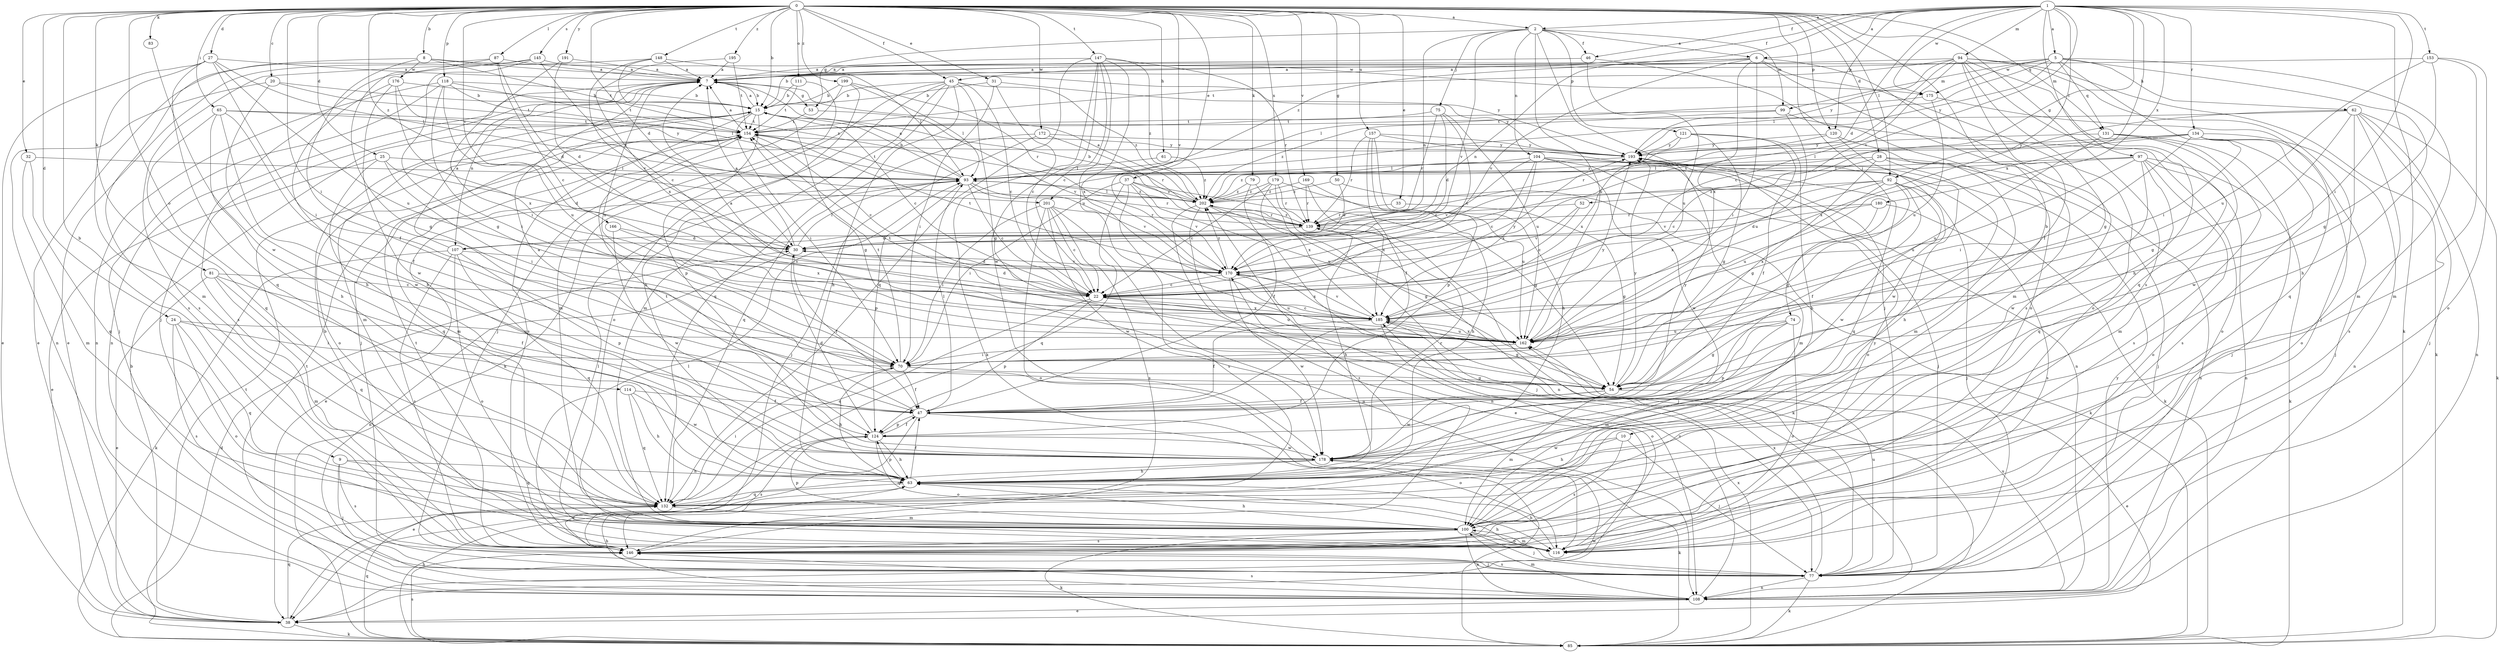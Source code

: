 strict digraph  {
0;
1;
2;
5;
6;
7;
8;
9;
10;
15;
20;
22;
24;
25;
27;
28;
30;
31;
32;
33;
37;
38;
45;
46;
47;
50;
52;
53;
54;
61;
62;
63;
65;
70;
74;
75;
77;
79;
81;
83;
85;
87;
92;
93;
94;
97;
99;
100;
104;
107;
108;
111;
114;
116;
118;
120;
121;
124;
131;
132;
134;
139;
145;
146;
147;
148;
153;
154;
157;
162;
166;
169;
170;
172;
175;
176;
178;
179;
180;
185;
191;
193;
195;
199;
201;
202;
0 -> 2  [label=a];
0 -> 8  [label=b];
0 -> 9  [label=b];
0 -> 10  [label=b];
0 -> 15  [label=b];
0 -> 20  [label=c];
0 -> 24  [label=d];
0 -> 25  [label=d];
0 -> 27  [label=d];
0 -> 28  [label=d];
0 -> 30  [label=d];
0 -> 31  [label=e];
0 -> 32  [label=e];
0 -> 33  [label=e];
0 -> 37  [label=e];
0 -> 45  [label=f];
0 -> 50  [label=g];
0 -> 61  [label=h];
0 -> 65  [label=i];
0 -> 70  [label=i];
0 -> 74  [label=j];
0 -> 79  [label=k];
0 -> 81  [label=k];
0 -> 83  [label=k];
0 -> 87  [label=l];
0 -> 92  [label=l];
0 -> 111  [label=o];
0 -> 114  [label=o];
0 -> 118  [label=p];
0 -> 120  [label=p];
0 -> 131  [label=q];
0 -> 145  [label=s];
0 -> 146  [label=s];
0 -> 147  [label=t];
0 -> 148  [label=t];
0 -> 157  [label=u];
0 -> 166  [label=v];
0 -> 169  [label=v];
0 -> 170  [label=v];
0 -> 172  [label=w];
0 -> 179  [label=x];
0 -> 191  [label=y];
0 -> 195  [label=z];
0 -> 199  [label=z];
0 -> 201  [label=z];
1 -> 2  [label=a];
1 -> 5  [label=a];
1 -> 6  [label=a];
1 -> 30  [label=d];
1 -> 45  [label=f];
1 -> 46  [label=f];
1 -> 52  [label=g];
1 -> 70  [label=i];
1 -> 85  [label=k];
1 -> 92  [label=l];
1 -> 94  [label=m];
1 -> 97  [label=m];
1 -> 120  [label=p];
1 -> 134  [label=r];
1 -> 153  [label=t];
1 -> 170  [label=v];
1 -> 175  [label=w];
1 -> 180  [label=x];
1 -> 185  [label=x];
1 -> 201  [label=z];
2 -> 6  [label=a];
2 -> 46  [label=f];
2 -> 53  [label=g];
2 -> 75  [label=j];
2 -> 77  [label=j];
2 -> 99  [label=m];
2 -> 104  [label=n];
2 -> 107  [label=n];
2 -> 121  [label=p];
2 -> 162  [label=u];
2 -> 170  [label=v];
5 -> 7  [label=a];
5 -> 62  [label=h];
5 -> 63  [label=h];
5 -> 70  [label=i];
5 -> 93  [label=l];
5 -> 99  [label=m];
5 -> 100  [label=m];
5 -> 131  [label=q];
5 -> 175  [label=w];
5 -> 193  [label=y];
6 -> 7  [label=a];
6 -> 15  [label=b];
6 -> 70  [label=i];
6 -> 100  [label=m];
6 -> 107  [label=n];
6 -> 116  [label=o];
6 -> 146  [label=s];
6 -> 170  [label=v];
6 -> 185  [label=x];
7 -> 15  [label=b];
7 -> 53  [label=g];
7 -> 107  [label=n];
7 -> 108  [label=n];
7 -> 146  [label=s];
7 -> 162  [label=u];
8 -> 47  [label=f];
8 -> 146  [label=s];
8 -> 154  [label=t];
8 -> 175  [label=w];
8 -> 176  [label=w];
8 -> 193  [label=y];
9 -> 63  [label=h];
9 -> 77  [label=j];
9 -> 132  [label=q];
9 -> 146  [label=s];
10 -> 63  [label=h];
10 -> 77  [label=j];
10 -> 146  [label=s];
10 -> 178  [label=w];
15 -> 7  [label=a];
15 -> 22  [label=c];
15 -> 54  [label=g];
15 -> 70  [label=i];
15 -> 77  [label=j];
15 -> 100  [label=m];
15 -> 124  [label=p];
15 -> 146  [label=s];
15 -> 154  [label=t];
20 -> 15  [label=b];
20 -> 63  [label=h];
20 -> 108  [label=n];
20 -> 154  [label=t];
22 -> 30  [label=d];
22 -> 124  [label=p];
22 -> 132  [label=q];
22 -> 162  [label=u];
22 -> 185  [label=x];
22 -> 193  [label=y];
24 -> 70  [label=i];
24 -> 116  [label=o];
24 -> 132  [label=q];
24 -> 146  [label=s];
24 -> 162  [label=u];
25 -> 30  [label=d];
25 -> 38  [label=e];
25 -> 70  [label=i];
25 -> 93  [label=l];
25 -> 132  [label=q];
27 -> 7  [label=a];
27 -> 38  [label=e];
27 -> 70  [label=i];
27 -> 93  [label=l];
27 -> 100  [label=m];
27 -> 132  [label=q];
27 -> 162  [label=u];
28 -> 22  [label=c];
28 -> 54  [label=g];
28 -> 63  [label=h];
28 -> 77  [label=j];
28 -> 93  [label=l];
28 -> 108  [label=n];
30 -> 7  [label=a];
30 -> 47  [label=f];
30 -> 93  [label=l];
30 -> 108  [label=n];
30 -> 170  [label=v];
31 -> 15  [label=b];
31 -> 22  [label=c];
31 -> 70  [label=i];
31 -> 193  [label=y];
32 -> 93  [label=l];
32 -> 100  [label=m];
32 -> 132  [label=q];
33 -> 54  [label=g];
33 -> 139  [label=r];
37 -> 54  [label=g];
37 -> 70  [label=i];
37 -> 132  [label=q];
37 -> 146  [label=s];
37 -> 162  [label=u];
37 -> 170  [label=v];
37 -> 202  [label=z];
38 -> 15  [label=b];
38 -> 85  [label=k];
38 -> 132  [label=q];
38 -> 178  [label=w];
45 -> 15  [label=b];
45 -> 22  [label=c];
45 -> 54  [label=g];
45 -> 63  [label=h];
45 -> 85  [label=k];
45 -> 100  [label=m];
45 -> 116  [label=o];
45 -> 132  [label=q];
45 -> 202  [label=z];
46 -> 7  [label=a];
46 -> 116  [label=o];
46 -> 162  [label=u];
47 -> 7  [label=a];
47 -> 38  [label=e];
47 -> 93  [label=l];
47 -> 116  [label=o];
47 -> 124  [label=p];
47 -> 193  [label=y];
50 -> 30  [label=d];
50 -> 85  [label=k];
50 -> 202  [label=z];
52 -> 22  [label=c];
52 -> 139  [label=r];
52 -> 170  [label=v];
53 -> 154  [label=t];
53 -> 170  [label=v];
54 -> 38  [label=e];
54 -> 47  [label=f];
54 -> 100  [label=m];
54 -> 178  [label=w];
54 -> 193  [label=y];
61 -> 93  [label=l];
61 -> 202  [label=z];
62 -> 54  [label=g];
62 -> 77  [label=j];
62 -> 85  [label=k];
62 -> 108  [label=n];
62 -> 146  [label=s];
62 -> 154  [label=t];
62 -> 178  [label=w];
62 -> 185  [label=x];
63 -> 47  [label=f];
63 -> 124  [label=p];
63 -> 132  [label=q];
65 -> 47  [label=f];
65 -> 63  [label=h];
65 -> 132  [label=q];
65 -> 154  [label=t];
65 -> 178  [label=w];
65 -> 193  [label=y];
70 -> 47  [label=f];
70 -> 54  [label=g];
70 -> 63  [label=h];
70 -> 154  [label=t];
74 -> 54  [label=g];
74 -> 100  [label=m];
74 -> 116  [label=o];
74 -> 124  [label=p];
74 -> 162  [label=u];
75 -> 22  [label=c];
75 -> 30  [label=d];
75 -> 139  [label=r];
75 -> 154  [label=t];
75 -> 162  [label=u];
77 -> 63  [label=h];
77 -> 85  [label=k];
77 -> 108  [label=n];
77 -> 146  [label=s];
77 -> 162  [label=u];
77 -> 185  [label=x];
79 -> 47  [label=f];
79 -> 85  [label=k];
79 -> 202  [label=z];
81 -> 22  [label=c];
81 -> 38  [label=e];
81 -> 47  [label=f];
81 -> 100  [label=m];
81 -> 132  [label=q];
83 -> 178  [label=w];
85 -> 30  [label=d];
85 -> 63  [label=h];
85 -> 132  [label=q];
85 -> 146  [label=s];
85 -> 154  [label=t];
85 -> 185  [label=x];
87 -> 7  [label=a];
87 -> 22  [label=c];
87 -> 30  [label=d];
87 -> 38  [label=e];
87 -> 54  [label=g];
92 -> 47  [label=f];
92 -> 54  [label=g];
92 -> 77  [label=j];
92 -> 162  [label=u];
92 -> 170  [label=v];
92 -> 178  [label=w];
92 -> 185  [label=x];
92 -> 202  [label=z];
93 -> 7  [label=a];
93 -> 15  [label=b];
93 -> 22  [label=c];
93 -> 38  [label=e];
93 -> 124  [label=p];
93 -> 139  [label=r];
93 -> 154  [label=t];
93 -> 170  [label=v];
93 -> 202  [label=z];
94 -> 7  [label=a];
94 -> 22  [label=c];
94 -> 47  [label=f];
94 -> 54  [label=g];
94 -> 63  [label=h];
94 -> 77  [label=j];
94 -> 85  [label=k];
94 -> 132  [label=q];
94 -> 154  [label=t];
94 -> 170  [label=v];
94 -> 193  [label=y];
97 -> 85  [label=k];
97 -> 93  [label=l];
97 -> 108  [label=n];
97 -> 116  [label=o];
97 -> 132  [label=q];
97 -> 162  [label=u];
97 -> 178  [label=w];
97 -> 202  [label=z];
99 -> 116  [label=o];
99 -> 154  [label=t];
99 -> 162  [label=u];
99 -> 202  [label=z];
100 -> 63  [label=h];
100 -> 77  [label=j];
100 -> 85  [label=k];
100 -> 108  [label=n];
100 -> 116  [label=o];
100 -> 124  [label=p];
100 -> 146  [label=s];
100 -> 193  [label=y];
104 -> 22  [label=c];
104 -> 77  [label=j];
104 -> 85  [label=k];
104 -> 93  [label=l];
104 -> 100  [label=m];
104 -> 170  [label=v];
104 -> 178  [label=w];
104 -> 185  [label=x];
107 -> 7  [label=a];
107 -> 85  [label=k];
107 -> 116  [label=o];
107 -> 124  [label=p];
107 -> 132  [label=q];
107 -> 146  [label=s];
107 -> 170  [label=v];
108 -> 38  [label=e];
108 -> 63  [label=h];
108 -> 100  [label=m];
108 -> 146  [label=s];
108 -> 154  [label=t];
108 -> 162  [label=u];
108 -> 170  [label=v];
108 -> 193  [label=y];
111 -> 15  [label=b];
111 -> 100  [label=m];
111 -> 154  [label=t];
114 -> 47  [label=f];
114 -> 63  [label=h];
114 -> 132  [label=q];
114 -> 178  [label=w];
116 -> 15  [label=b];
116 -> 63  [label=h];
116 -> 93  [label=l];
116 -> 100  [label=m];
118 -> 15  [label=b];
118 -> 70  [label=i];
118 -> 77  [label=j];
118 -> 93  [label=l];
118 -> 108  [label=n];
118 -> 154  [label=t];
118 -> 162  [label=u];
120 -> 100  [label=m];
120 -> 139  [label=r];
120 -> 178  [label=w];
120 -> 193  [label=y];
121 -> 47  [label=f];
121 -> 54  [label=g];
121 -> 63  [label=h];
121 -> 185  [label=x];
121 -> 193  [label=y];
124 -> 30  [label=d];
124 -> 38  [label=e];
124 -> 47  [label=f];
124 -> 63  [label=h];
124 -> 116  [label=o];
124 -> 146  [label=s];
124 -> 178  [label=w];
131 -> 77  [label=j];
131 -> 100  [label=m];
131 -> 146  [label=s];
131 -> 162  [label=u];
131 -> 193  [label=y];
132 -> 70  [label=i];
132 -> 100  [label=m];
134 -> 70  [label=i];
134 -> 77  [label=j];
134 -> 93  [label=l];
134 -> 108  [label=n];
134 -> 116  [label=o];
134 -> 146  [label=s];
134 -> 193  [label=y];
134 -> 202  [label=z];
139 -> 30  [label=d];
139 -> 63  [label=h];
139 -> 77  [label=j];
139 -> 202  [label=z];
145 -> 7  [label=a];
145 -> 22  [label=c];
145 -> 38  [label=e];
145 -> 54  [label=g];
145 -> 77  [label=j];
146 -> 77  [label=j];
146 -> 93  [label=l];
146 -> 154  [label=t];
146 -> 202  [label=z];
147 -> 7  [label=a];
147 -> 22  [label=c];
147 -> 85  [label=k];
147 -> 132  [label=q];
147 -> 139  [label=r];
147 -> 162  [label=u];
147 -> 178  [label=w];
147 -> 185  [label=x];
147 -> 202  [label=z];
148 -> 7  [label=a];
148 -> 93  [label=l];
148 -> 146  [label=s];
148 -> 170  [label=v];
148 -> 202  [label=z];
153 -> 7  [label=a];
153 -> 54  [label=g];
153 -> 100  [label=m];
153 -> 116  [label=o];
153 -> 162  [label=u];
154 -> 7  [label=a];
154 -> 22  [label=c];
154 -> 100  [label=m];
154 -> 116  [label=o];
154 -> 193  [label=y];
157 -> 47  [label=f];
157 -> 63  [label=h];
157 -> 108  [label=n];
157 -> 124  [label=p];
157 -> 139  [label=r];
157 -> 193  [label=y];
162 -> 70  [label=i];
162 -> 154  [label=t];
162 -> 185  [label=x];
162 -> 193  [label=y];
166 -> 30  [label=d];
166 -> 178  [label=w];
166 -> 185  [label=x];
169 -> 63  [label=h];
169 -> 139  [label=r];
169 -> 185  [label=x];
169 -> 202  [label=z];
170 -> 22  [label=c];
170 -> 30  [label=d];
170 -> 154  [label=t];
170 -> 162  [label=u];
170 -> 178  [label=w];
170 -> 185  [label=x];
170 -> 202  [label=z];
172 -> 77  [label=j];
172 -> 132  [label=q];
172 -> 139  [label=r];
172 -> 193  [label=y];
175 -> 93  [label=l];
175 -> 132  [label=q];
175 -> 162  [label=u];
176 -> 15  [label=b];
176 -> 63  [label=h];
176 -> 178  [label=w];
176 -> 185  [label=x];
176 -> 202  [label=z];
178 -> 63  [label=h];
178 -> 85  [label=k];
178 -> 132  [label=q];
178 -> 139  [label=r];
178 -> 154  [label=t];
179 -> 22  [label=c];
179 -> 108  [label=n];
179 -> 139  [label=r];
179 -> 162  [label=u];
179 -> 185  [label=x];
179 -> 202  [label=z];
180 -> 30  [label=d];
180 -> 139  [label=r];
180 -> 146  [label=s];
180 -> 185  [label=x];
185 -> 7  [label=a];
185 -> 22  [label=c];
185 -> 47  [label=f];
185 -> 54  [label=g];
185 -> 116  [label=o];
185 -> 162  [label=u];
185 -> 170  [label=v];
191 -> 7  [label=a];
191 -> 30  [label=d];
191 -> 70  [label=i];
193 -> 93  [label=l];
193 -> 116  [label=o];
193 -> 132  [label=q];
195 -> 7  [label=a];
195 -> 154  [label=t];
195 -> 185  [label=x];
199 -> 15  [label=b];
199 -> 63  [label=h];
199 -> 77  [label=j];
199 -> 93  [label=l];
199 -> 139  [label=r];
201 -> 22  [label=c];
201 -> 70  [label=i];
201 -> 108  [label=n];
201 -> 116  [label=o];
201 -> 139  [label=r];
201 -> 146  [label=s];
201 -> 178  [label=w];
202 -> 7  [label=a];
202 -> 15  [label=b];
202 -> 38  [label=e];
202 -> 54  [label=g];
202 -> 77  [label=j];
202 -> 93  [label=l];
202 -> 108  [label=n];
202 -> 139  [label=r];
}
